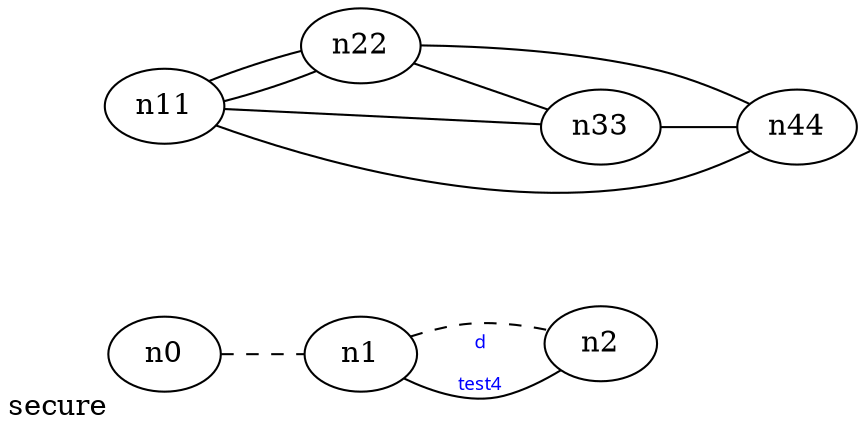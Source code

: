 graph test4 {
	rankdir=LR;
	fontcolor=blue; /* c0; c1; c0 -- c1 */
	n0 [style=d, xlabel="secure"];
	n0 -- n1 -- n2[style=dashed];
	n1 -- n2 [fontname="comic sans", label="d\n\l\G", fontcolor=blue, fontsize=9];
	n11 -- n22;
	n11 -- n22;
	n11 -- n33;
	n11 -- n44;
	n22 -- n33;
	n22 -- n44;
	n33 -- n44;
}
